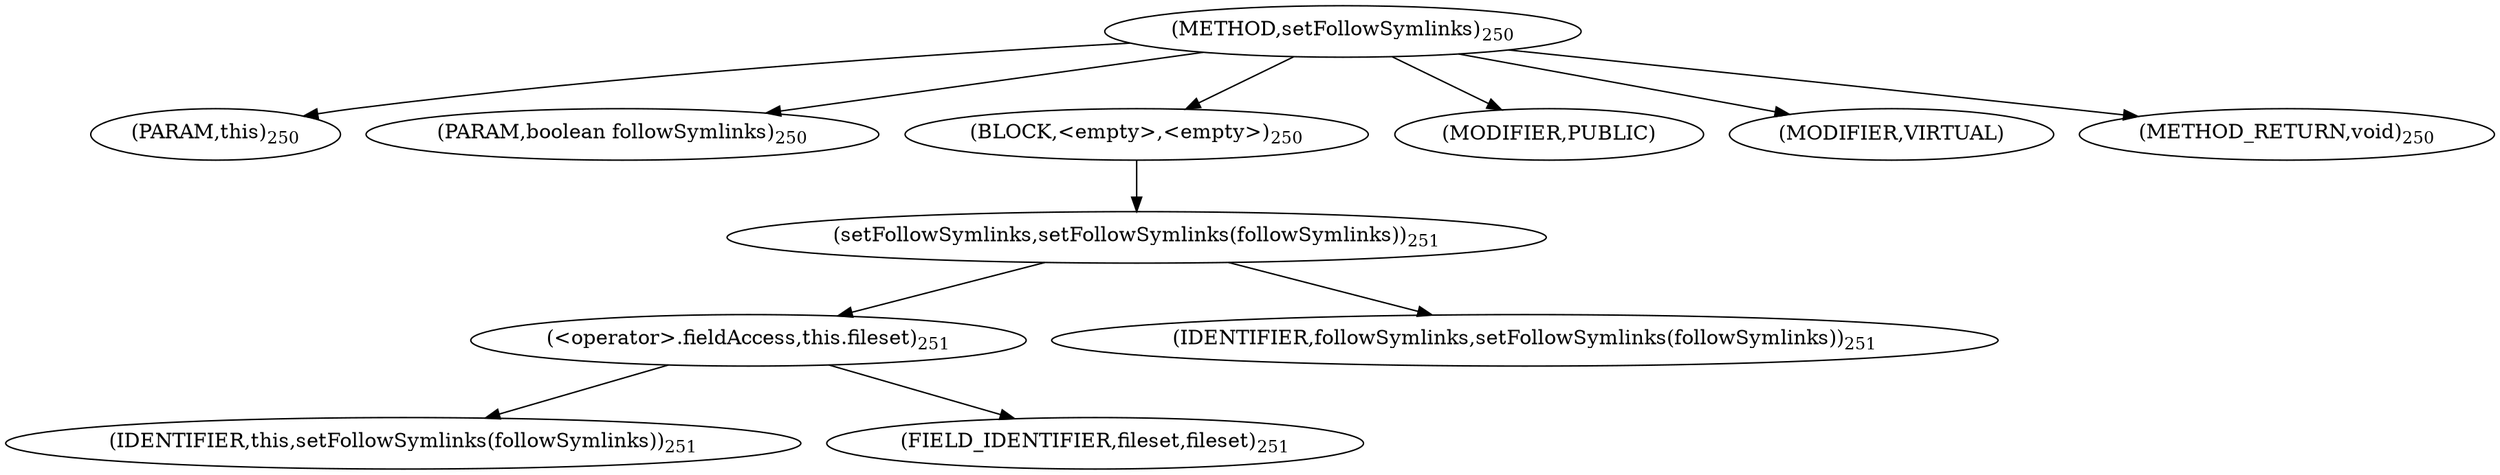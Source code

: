 digraph "setFollowSymlinks" {  
"324" [label = <(METHOD,setFollowSymlinks)<SUB>250</SUB>> ]
"325" [label = <(PARAM,this)<SUB>250</SUB>> ]
"326" [label = <(PARAM,boolean followSymlinks)<SUB>250</SUB>> ]
"327" [label = <(BLOCK,&lt;empty&gt;,&lt;empty&gt;)<SUB>250</SUB>> ]
"328" [label = <(setFollowSymlinks,setFollowSymlinks(followSymlinks))<SUB>251</SUB>> ]
"329" [label = <(&lt;operator&gt;.fieldAccess,this.fileset)<SUB>251</SUB>> ]
"330" [label = <(IDENTIFIER,this,setFollowSymlinks(followSymlinks))<SUB>251</SUB>> ]
"331" [label = <(FIELD_IDENTIFIER,fileset,fileset)<SUB>251</SUB>> ]
"332" [label = <(IDENTIFIER,followSymlinks,setFollowSymlinks(followSymlinks))<SUB>251</SUB>> ]
"333" [label = <(MODIFIER,PUBLIC)> ]
"334" [label = <(MODIFIER,VIRTUAL)> ]
"335" [label = <(METHOD_RETURN,void)<SUB>250</SUB>> ]
  "324" -> "325" 
  "324" -> "326" 
  "324" -> "327" 
  "324" -> "333" 
  "324" -> "334" 
  "324" -> "335" 
  "327" -> "328" 
  "328" -> "329" 
  "328" -> "332" 
  "329" -> "330" 
  "329" -> "331" 
}
